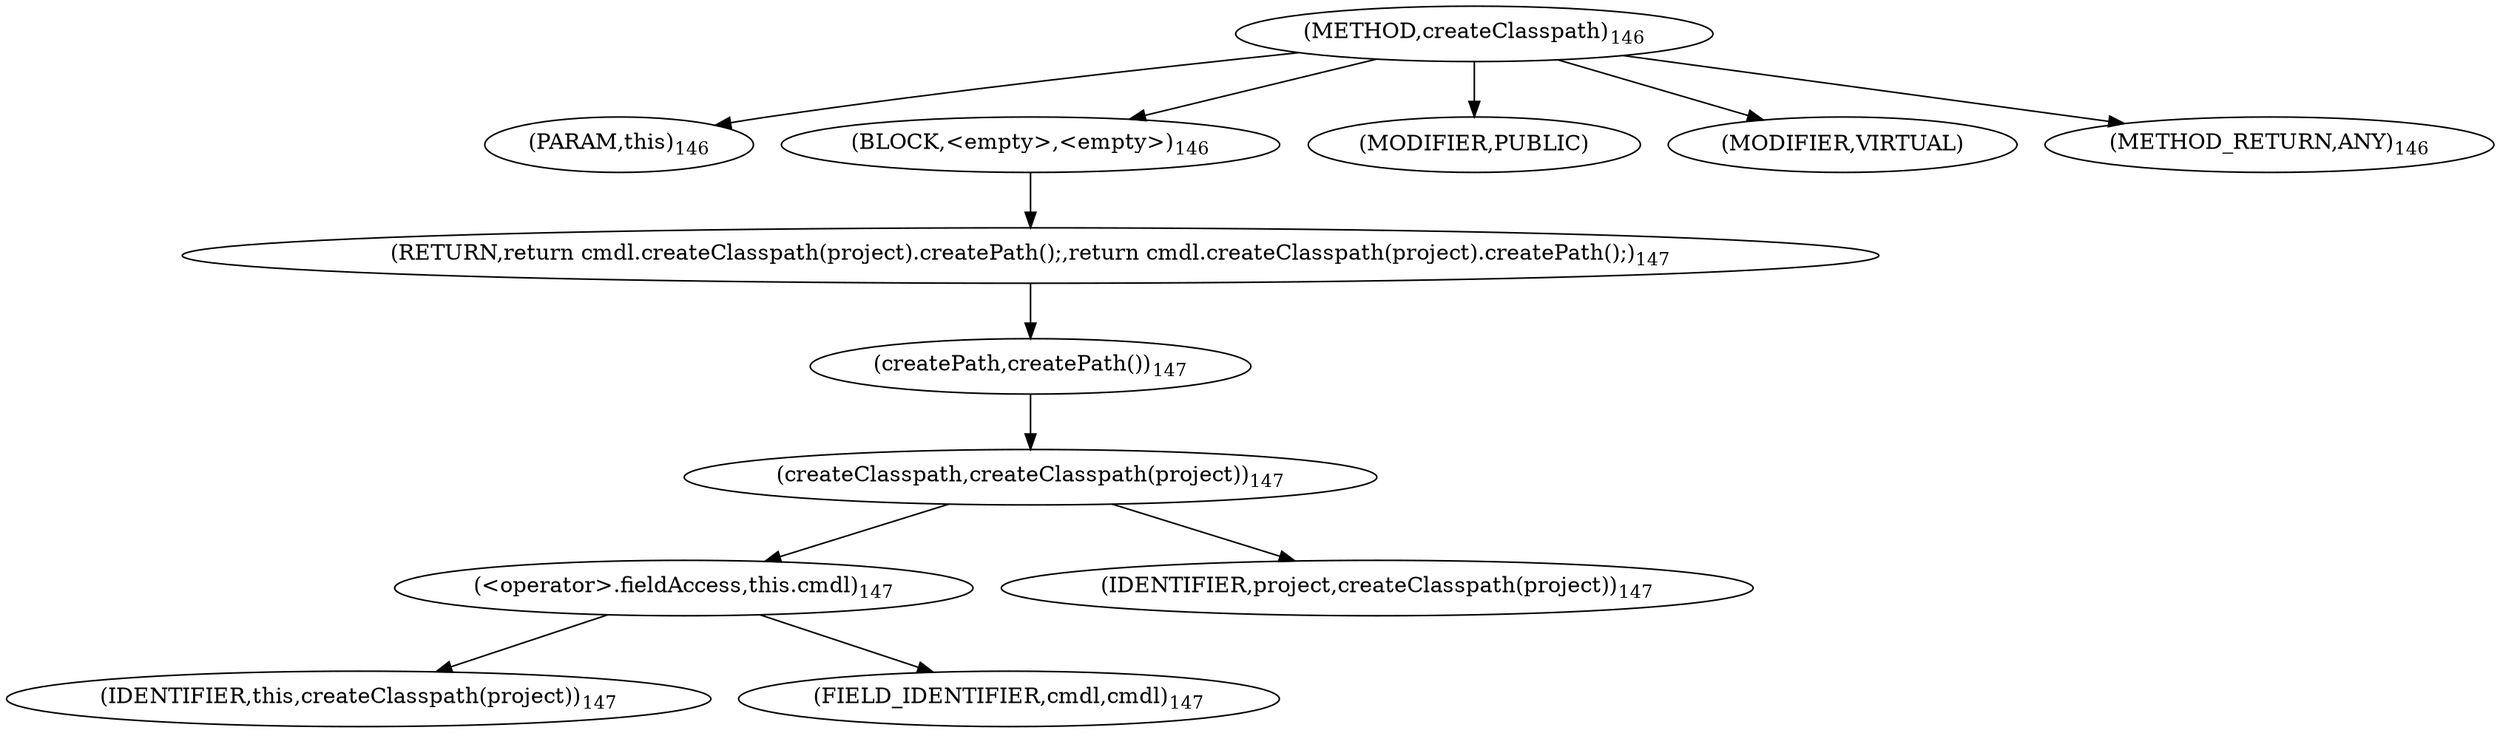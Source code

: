 digraph "createClasspath" {  
"260" [label = <(METHOD,createClasspath)<SUB>146</SUB>> ]
"261" [label = <(PARAM,this)<SUB>146</SUB>> ]
"262" [label = <(BLOCK,&lt;empty&gt;,&lt;empty&gt;)<SUB>146</SUB>> ]
"263" [label = <(RETURN,return cmdl.createClasspath(project).createPath();,return cmdl.createClasspath(project).createPath();)<SUB>147</SUB>> ]
"264" [label = <(createPath,createPath())<SUB>147</SUB>> ]
"265" [label = <(createClasspath,createClasspath(project))<SUB>147</SUB>> ]
"266" [label = <(&lt;operator&gt;.fieldAccess,this.cmdl)<SUB>147</SUB>> ]
"267" [label = <(IDENTIFIER,this,createClasspath(project))<SUB>147</SUB>> ]
"268" [label = <(FIELD_IDENTIFIER,cmdl,cmdl)<SUB>147</SUB>> ]
"269" [label = <(IDENTIFIER,project,createClasspath(project))<SUB>147</SUB>> ]
"270" [label = <(MODIFIER,PUBLIC)> ]
"271" [label = <(MODIFIER,VIRTUAL)> ]
"272" [label = <(METHOD_RETURN,ANY)<SUB>146</SUB>> ]
  "260" -> "261" 
  "260" -> "262" 
  "260" -> "270" 
  "260" -> "271" 
  "260" -> "272" 
  "262" -> "263" 
  "263" -> "264" 
  "264" -> "265" 
  "265" -> "266" 
  "265" -> "269" 
  "266" -> "267" 
  "266" -> "268" 
}
